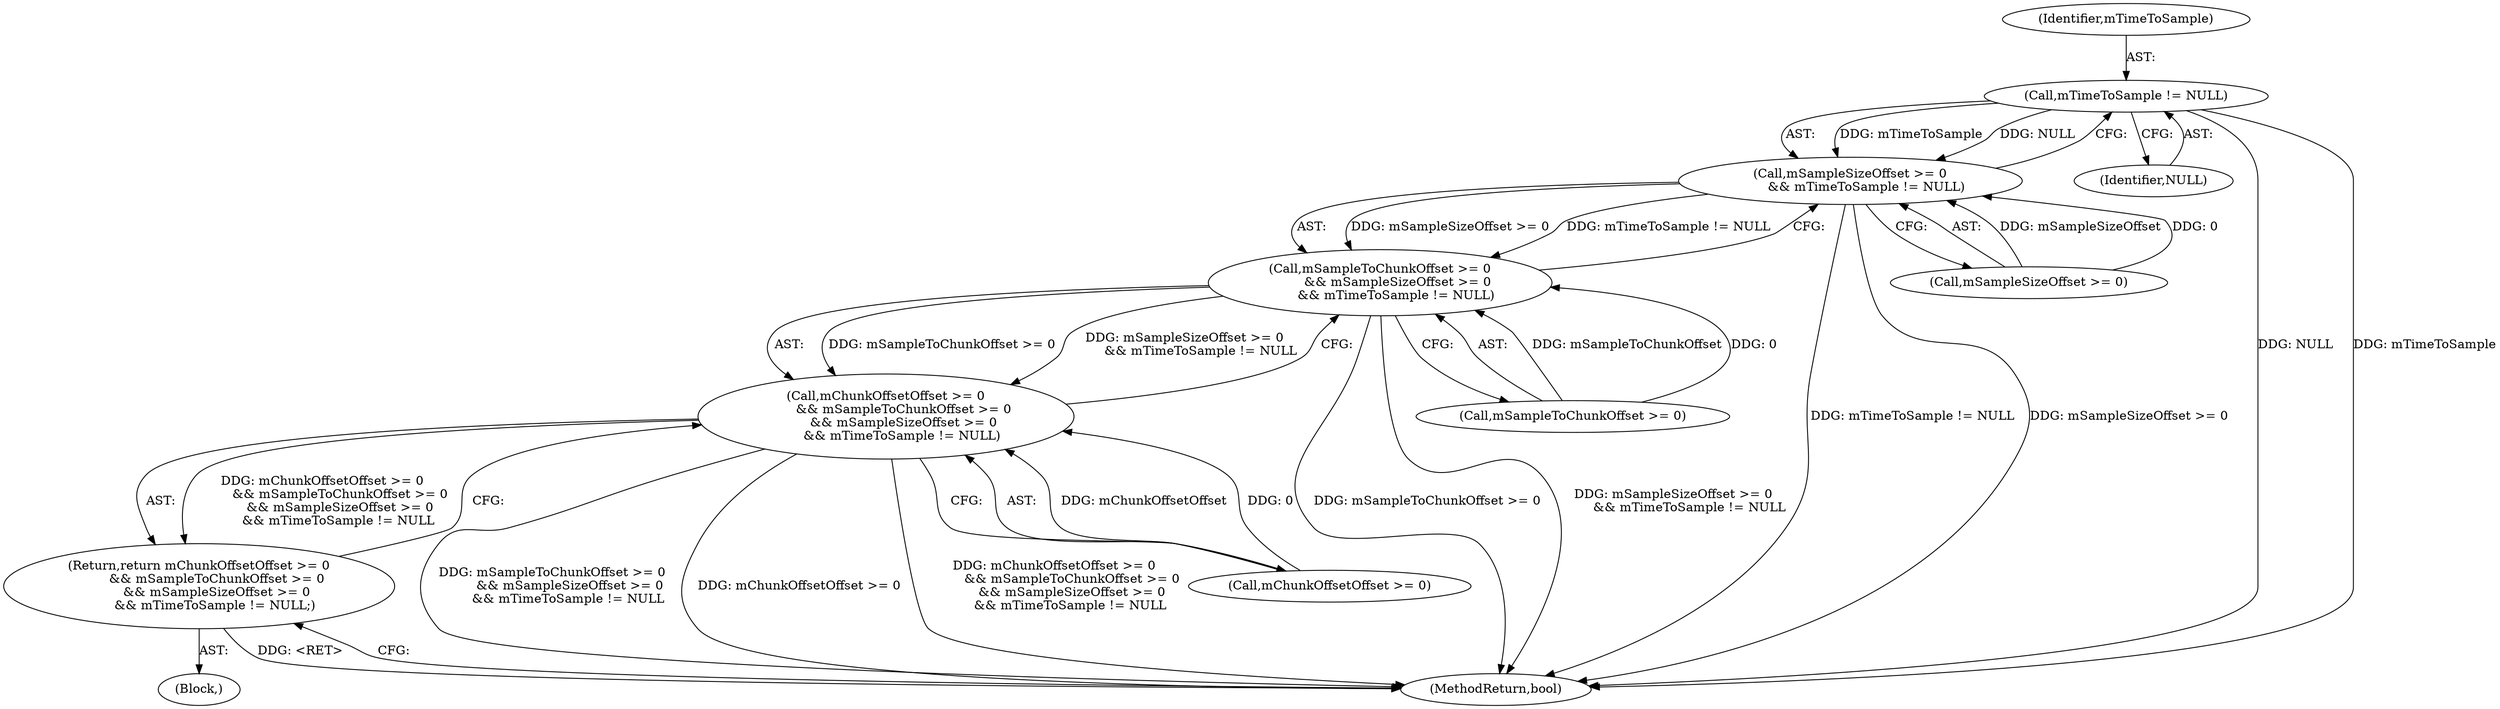 digraph "1_Android_45737cb776625f17384540523674761e6313e6d4_0@del" {
"1000115" [label="(Call,mTimeToSample != NULL)"];
"1000111" [label="(Call,mSampleSizeOffset >= 0\n        && mTimeToSample != NULL)"];
"1000107" [label="(Call,mSampleToChunkOffset >= 0\n         && mSampleSizeOffset >= 0\n        && mTimeToSample != NULL)"];
"1000103" [label="(Call,mChunkOffsetOffset >= 0\n         && mSampleToChunkOffset >= 0\n         && mSampleSizeOffset >= 0\n        && mTimeToSample != NULL)"];
"1000102" [label="(Return,return mChunkOffsetOffset >= 0\n         && mSampleToChunkOffset >= 0\n         && mSampleSizeOffset >= 0\n        && mTimeToSample != NULL;)"];
"1000115" [label="(Call,mTimeToSample != NULL)"];
"1000102" [label="(Return,return mChunkOffsetOffset >= 0\n         && mSampleToChunkOffset >= 0\n         && mSampleSizeOffset >= 0\n        && mTimeToSample != NULL;)"];
"1000111" [label="(Call,mSampleSizeOffset >= 0\n        && mTimeToSample != NULL)"];
"1000117" [label="(Identifier,NULL)"];
"1000107" [label="(Call,mSampleToChunkOffset >= 0\n         && mSampleSizeOffset >= 0\n        && mTimeToSample != NULL)"];
"1000118" [label="(MethodReturn,bool)"];
"1000103" [label="(Call,mChunkOffsetOffset >= 0\n         && mSampleToChunkOffset >= 0\n         && mSampleSizeOffset >= 0\n        && mTimeToSample != NULL)"];
"1000108" [label="(Call,mSampleToChunkOffset >= 0)"];
"1000104" [label="(Call,mChunkOffsetOffset >= 0)"];
"1000112" [label="(Call,mSampleSizeOffset >= 0)"];
"1000116" [label="(Identifier,mTimeToSample)"];
"1000101" [label="(Block,)"];
"1000115" -> "1000111"  [label="AST: "];
"1000115" -> "1000117"  [label="CFG: "];
"1000116" -> "1000115"  [label="AST: "];
"1000117" -> "1000115"  [label="AST: "];
"1000111" -> "1000115"  [label="CFG: "];
"1000115" -> "1000118"  [label="DDG: NULL"];
"1000115" -> "1000118"  [label="DDG: mTimeToSample"];
"1000115" -> "1000111"  [label="DDG: mTimeToSample"];
"1000115" -> "1000111"  [label="DDG: NULL"];
"1000111" -> "1000107"  [label="AST: "];
"1000111" -> "1000112"  [label="CFG: "];
"1000112" -> "1000111"  [label="AST: "];
"1000107" -> "1000111"  [label="CFG: "];
"1000111" -> "1000118"  [label="DDG: mTimeToSample != NULL"];
"1000111" -> "1000118"  [label="DDG: mSampleSizeOffset >= 0"];
"1000111" -> "1000107"  [label="DDG: mSampleSizeOffset >= 0"];
"1000111" -> "1000107"  [label="DDG: mTimeToSample != NULL"];
"1000112" -> "1000111"  [label="DDG: mSampleSizeOffset"];
"1000112" -> "1000111"  [label="DDG: 0"];
"1000107" -> "1000103"  [label="AST: "];
"1000107" -> "1000108"  [label="CFG: "];
"1000108" -> "1000107"  [label="AST: "];
"1000103" -> "1000107"  [label="CFG: "];
"1000107" -> "1000118"  [label="DDG: mSampleToChunkOffset >= 0"];
"1000107" -> "1000118"  [label="DDG: mSampleSizeOffset >= 0\n        && mTimeToSample != NULL"];
"1000107" -> "1000103"  [label="DDG: mSampleToChunkOffset >= 0"];
"1000107" -> "1000103"  [label="DDG: mSampleSizeOffset >= 0\n        && mTimeToSample != NULL"];
"1000108" -> "1000107"  [label="DDG: mSampleToChunkOffset"];
"1000108" -> "1000107"  [label="DDG: 0"];
"1000103" -> "1000102"  [label="AST: "];
"1000103" -> "1000104"  [label="CFG: "];
"1000104" -> "1000103"  [label="AST: "];
"1000102" -> "1000103"  [label="CFG: "];
"1000103" -> "1000118"  [label="DDG: mSampleToChunkOffset >= 0\n         && mSampleSizeOffset >= 0\n        && mTimeToSample != NULL"];
"1000103" -> "1000118"  [label="DDG: mChunkOffsetOffset >= 0"];
"1000103" -> "1000118"  [label="DDG: mChunkOffsetOffset >= 0\n         && mSampleToChunkOffset >= 0\n         && mSampleSizeOffset >= 0\n        && mTimeToSample != NULL"];
"1000103" -> "1000102"  [label="DDG: mChunkOffsetOffset >= 0\n         && mSampleToChunkOffset >= 0\n         && mSampleSizeOffset >= 0\n        && mTimeToSample != NULL"];
"1000104" -> "1000103"  [label="DDG: mChunkOffsetOffset"];
"1000104" -> "1000103"  [label="DDG: 0"];
"1000102" -> "1000101"  [label="AST: "];
"1000118" -> "1000102"  [label="CFG: "];
"1000102" -> "1000118"  [label="DDG: <RET>"];
}
